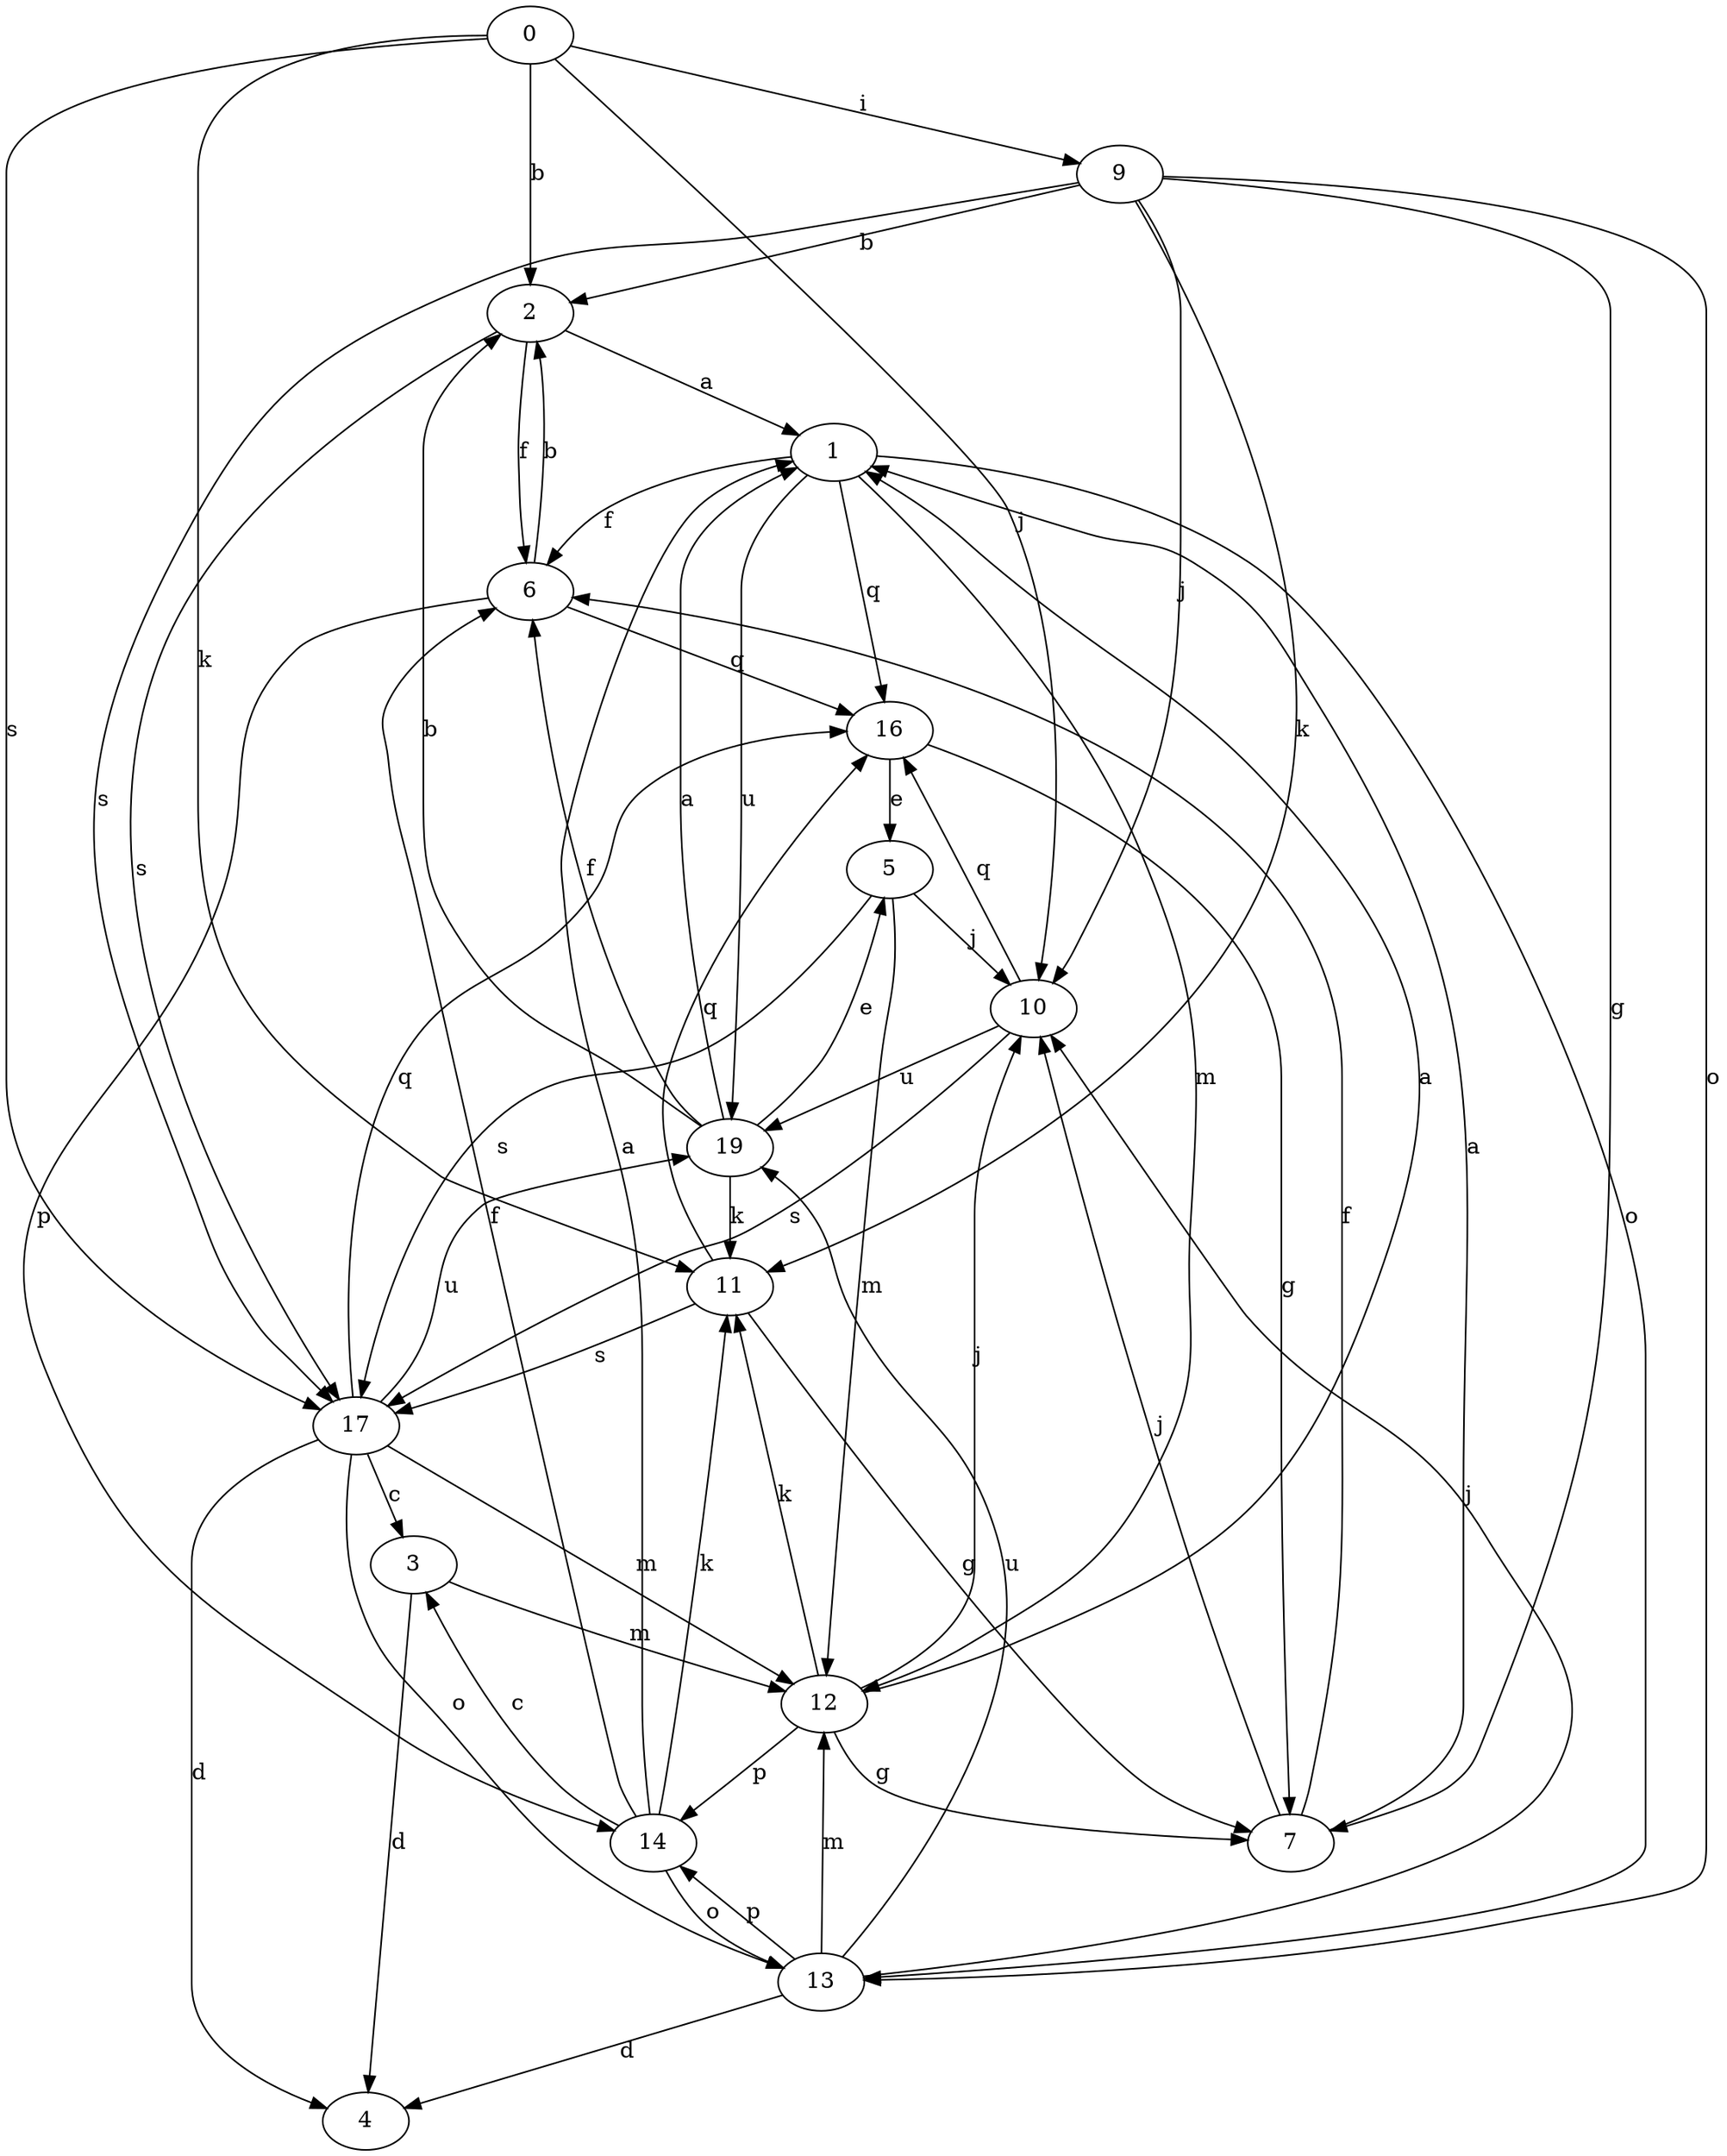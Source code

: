 strict digraph  {
0;
1;
2;
3;
4;
5;
6;
7;
9;
10;
11;
12;
13;
14;
16;
17;
19;
0 -> 2  [label=b];
0 -> 9  [label=i];
0 -> 10  [label=j];
0 -> 11  [label=k];
0 -> 17  [label=s];
1 -> 6  [label=f];
1 -> 12  [label=m];
1 -> 13  [label=o];
1 -> 16  [label=q];
1 -> 19  [label=u];
2 -> 1  [label=a];
2 -> 6  [label=f];
2 -> 17  [label=s];
3 -> 4  [label=d];
3 -> 12  [label=m];
5 -> 10  [label=j];
5 -> 12  [label=m];
5 -> 17  [label=s];
6 -> 2  [label=b];
6 -> 14  [label=p];
6 -> 16  [label=q];
7 -> 1  [label=a];
7 -> 6  [label=f];
7 -> 10  [label=j];
9 -> 2  [label=b];
9 -> 7  [label=g];
9 -> 10  [label=j];
9 -> 11  [label=k];
9 -> 13  [label=o];
9 -> 17  [label=s];
10 -> 16  [label=q];
10 -> 17  [label=s];
10 -> 19  [label=u];
11 -> 7  [label=g];
11 -> 16  [label=q];
11 -> 17  [label=s];
12 -> 1  [label=a];
12 -> 7  [label=g];
12 -> 10  [label=j];
12 -> 11  [label=k];
12 -> 14  [label=p];
13 -> 4  [label=d];
13 -> 10  [label=j];
13 -> 12  [label=m];
13 -> 14  [label=p];
13 -> 19  [label=u];
14 -> 1  [label=a];
14 -> 3  [label=c];
14 -> 6  [label=f];
14 -> 11  [label=k];
14 -> 13  [label=o];
16 -> 5  [label=e];
16 -> 7  [label=g];
17 -> 3  [label=c];
17 -> 4  [label=d];
17 -> 12  [label=m];
17 -> 13  [label=o];
17 -> 16  [label=q];
17 -> 19  [label=u];
19 -> 1  [label=a];
19 -> 2  [label=b];
19 -> 5  [label=e];
19 -> 6  [label=f];
19 -> 11  [label=k];
}
